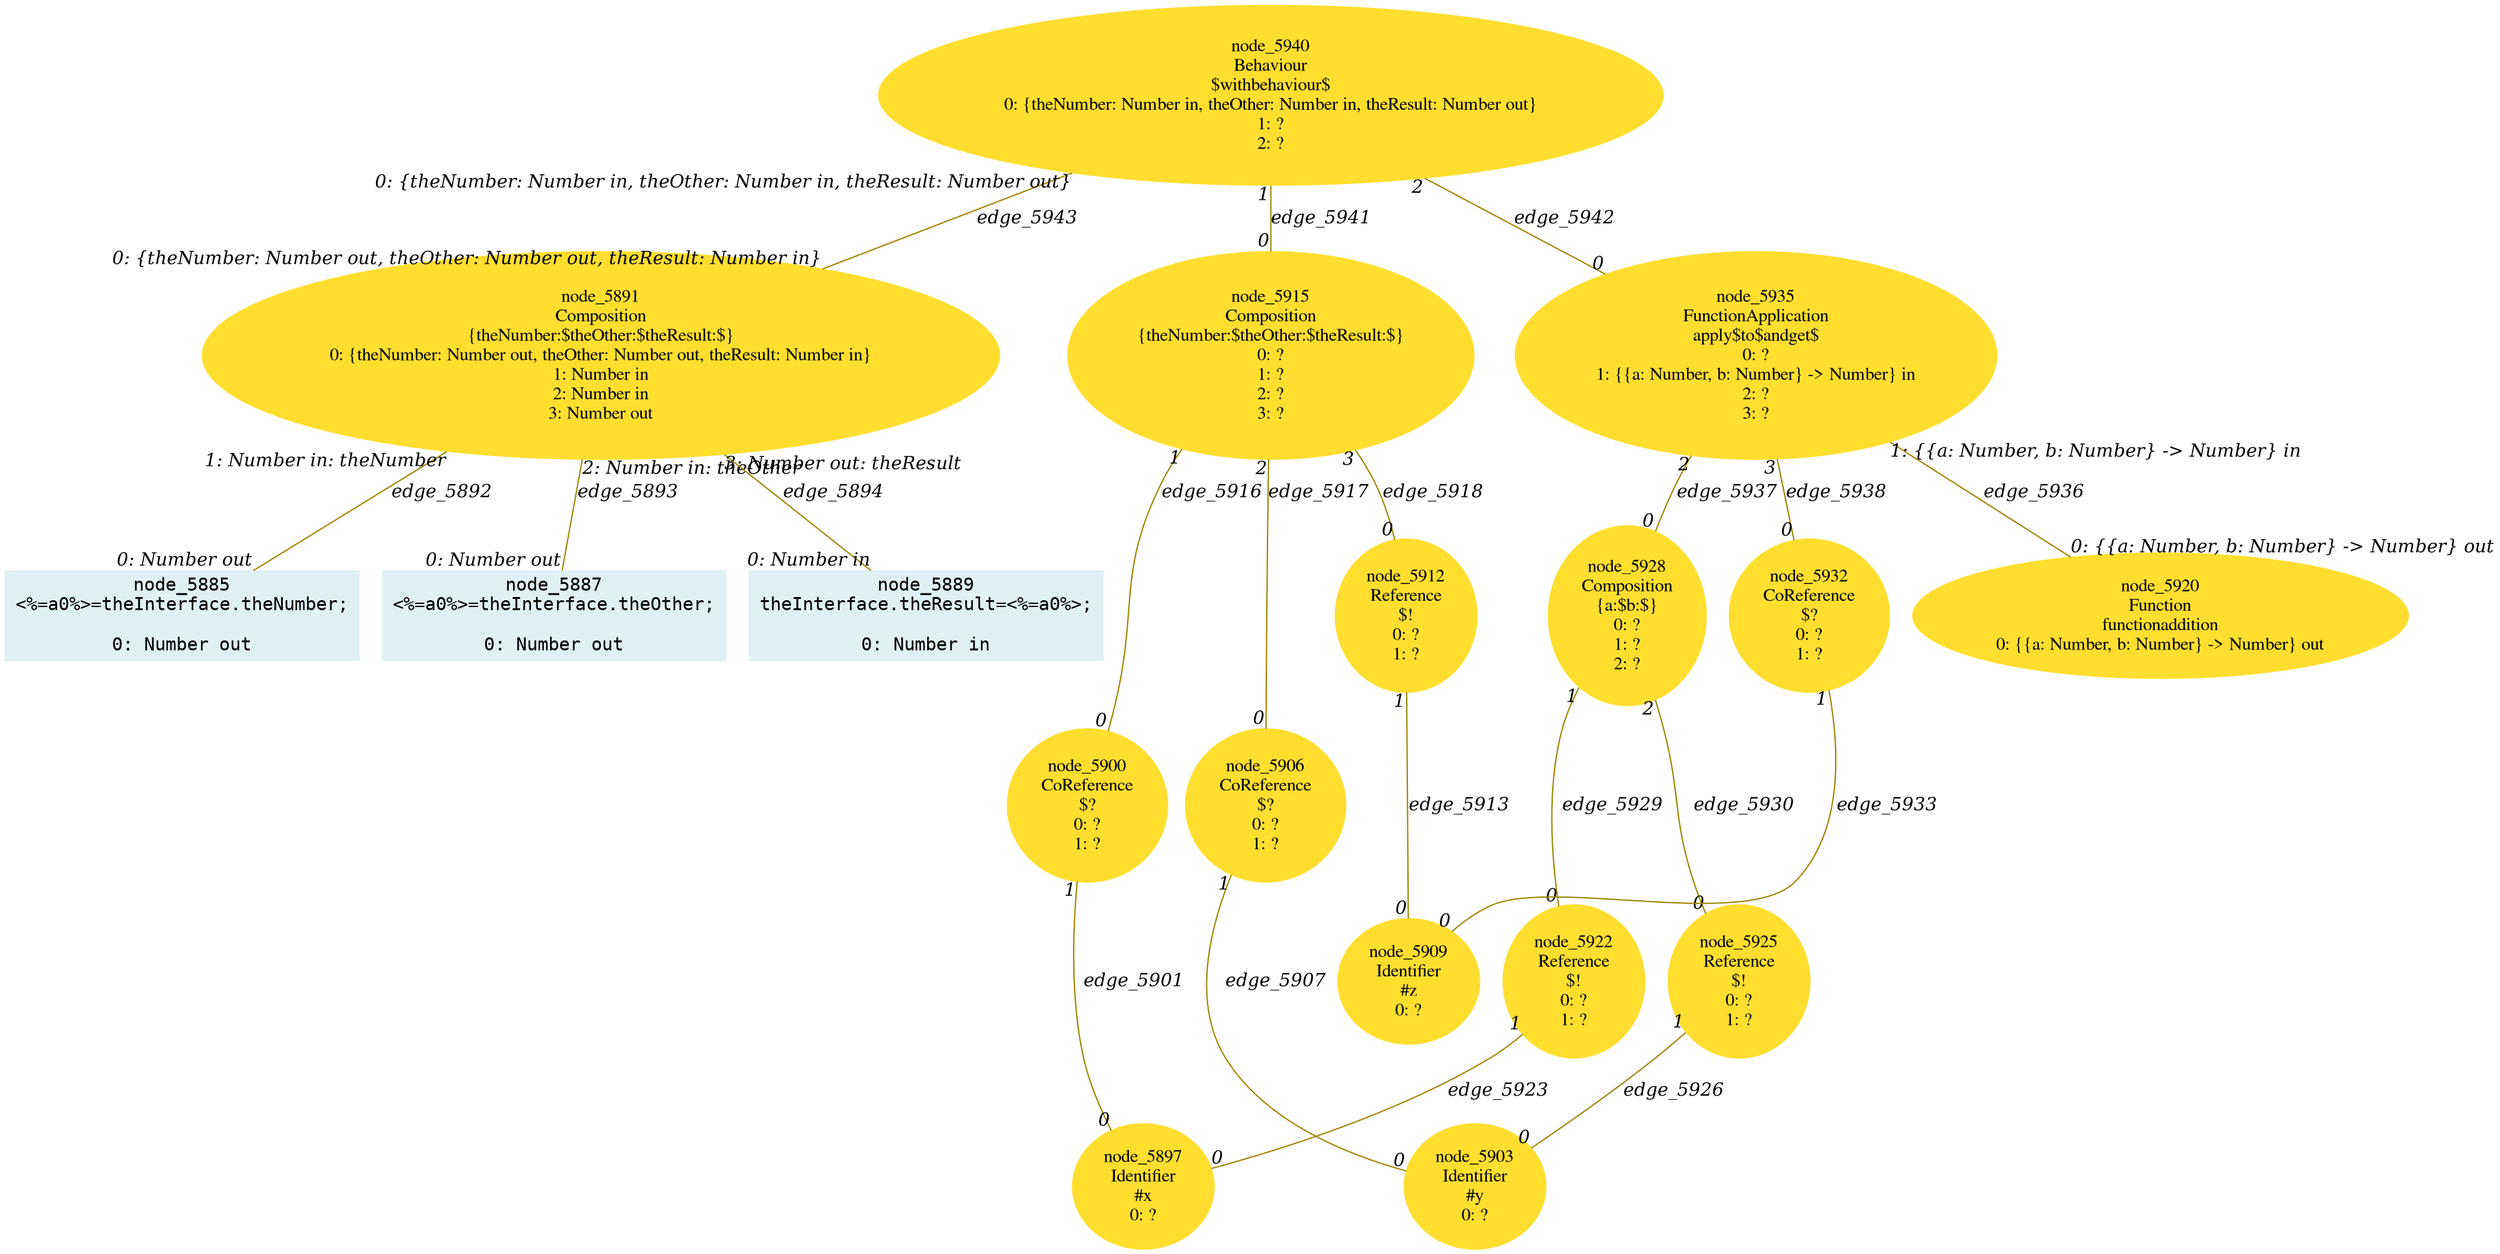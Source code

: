 digraph g{node_5885 [shape="box", style="filled", color="#dff1f2", fontname="Courier", label="node_5885
<%=a0%>=theInterface.theNumber;

0: Number out" ]
node_5887 [shape="box", style="filled", color="#dff1f2", fontname="Courier", label="node_5887
<%=a0%>=theInterface.theOther;

0: Number out" ]
node_5889 [shape="box", style="filled", color="#dff1f2", fontname="Courier", label="node_5889
theInterface.theResult=<%=a0%>;

0: Number in" ]
node_5891 [shape="ellipse", style="filled", color="#ffde2f", fontname="Times", label="node_5891
Composition
{theNumber:$theOther:$theResult:$}
0: {theNumber: Number out, theOther: Number out, theResult: Number in}
1: Number in
2: Number in
3: Number out" ]
node_5897 [shape="ellipse", style="filled", color="#ffde2f", fontname="Times", label="node_5897
Identifier
#x
0: ?" ]
node_5900 [shape="ellipse", style="filled", color="#ffde2f", fontname="Times", label="node_5900
CoReference
$?
0: ?
1: ?" ]
node_5903 [shape="ellipse", style="filled", color="#ffde2f", fontname="Times", label="node_5903
Identifier
#y
0: ?" ]
node_5906 [shape="ellipse", style="filled", color="#ffde2f", fontname="Times", label="node_5906
CoReference
$?
0: ?
1: ?" ]
node_5909 [shape="ellipse", style="filled", color="#ffde2f", fontname="Times", label="node_5909
Identifier
#z
0: ?" ]
node_5912 [shape="ellipse", style="filled", color="#ffde2f", fontname="Times", label="node_5912
Reference
$!
0: ?
1: ?" ]
node_5915 [shape="ellipse", style="filled", color="#ffde2f", fontname="Times", label="node_5915
Composition
{theNumber:$theOther:$theResult:$}
0: ?
1: ?
2: ?
3: ?" ]
node_5920 [shape="ellipse", style="filled", color="#ffde2f", fontname="Times", label="node_5920
Function
functionaddition
0: {{a: Number, b: Number} -> Number} out" ]
node_5922 [shape="ellipse", style="filled", color="#ffde2f", fontname="Times", label="node_5922
Reference
$!
0: ?
1: ?" ]
node_5925 [shape="ellipse", style="filled", color="#ffde2f", fontname="Times", label="node_5925
Reference
$!
0: ?
1: ?" ]
node_5928 [shape="ellipse", style="filled", color="#ffde2f", fontname="Times", label="node_5928
Composition
{a:$b:$}
0: ?
1: ?
2: ?" ]
node_5932 [shape="ellipse", style="filled", color="#ffde2f", fontname="Times", label="node_5932
CoReference
$?
0: ?
1: ?" ]
node_5935 [shape="ellipse", style="filled", color="#ffde2f", fontname="Times", label="node_5935
FunctionApplication
apply$to$andget$
0: ?
1: {{a: Number, b: Number} -> Number} in
2: ?
3: ?" ]
node_5940 [shape="ellipse", style="filled", color="#ffde2f", fontname="Times", label="node_5940
Behaviour
$withbehaviour$
0: {theNumber: Number in, theOther: Number in, theResult: Number out}
1: ?
2: ?" ]
node_5891 -> node_5885 [dir=none, arrowHead=none, fontname="Times-Italic", arrowsize=1, color="#9d8400", label="edge_5892",  headlabel="0: Number out", taillabel="1: Number in: theNumber" ]
node_5891 -> node_5887 [dir=none, arrowHead=none, fontname="Times-Italic", arrowsize=1, color="#9d8400", label="edge_5893",  headlabel="0: Number out", taillabel="2: Number in: theOther" ]
node_5891 -> node_5889 [dir=none, arrowHead=none, fontname="Times-Italic", arrowsize=1, color="#9d8400", label="edge_5894",  headlabel="0: Number in", taillabel="3: Number out: theResult" ]
node_5900 -> node_5897 [dir=none, arrowHead=none, fontname="Times-Italic", arrowsize=1, color="#9d8400", label="edge_5901",  headlabel="0", taillabel="1" ]
node_5906 -> node_5903 [dir=none, arrowHead=none, fontname="Times-Italic", arrowsize=1, color="#9d8400", label="edge_5907",  headlabel="0", taillabel="1" ]
node_5912 -> node_5909 [dir=none, arrowHead=none, fontname="Times-Italic", arrowsize=1, color="#9d8400", label="edge_5913",  headlabel="0", taillabel="1" ]
node_5915 -> node_5900 [dir=none, arrowHead=none, fontname="Times-Italic", arrowsize=1, color="#9d8400", label="edge_5916",  headlabel="0", taillabel="1" ]
node_5915 -> node_5906 [dir=none, arrowHead=none, fontname="Times-Italic", arrowsize=1, color="#9d8400", label="edge_5917",  headlabel="0", taillabel="2" ]
node_5915 -> node_5912 [dir=none, arrowHead=none, fontname="Times-Italic", arrowsize=1, color="#9d8400", label="edge_5918",  headlabel="0", taillabel="3" ]
node_5922 -> node_5897 [dir=none, arrowHead=none, fontname="Times-Italic", arrowsize=1, color="#9d8400", label="edge_5923",  headlabel="0", taillabel="1" ]
node_5925 -> node_5903 [dir=none, arrowHead=none, fontname="Times-Italic", arrowsize=1, color="#9d8400", label="edge_5926",  headlabel="0", taillabel="1" ]
node_5928 -> node_5922 [dir=none, arrowHead=none, fontname="Times-Italic", arrowsize=1, color="#9d8400", label="edge_5929",  headlabel="0", taillabel="1" ]
node_5928 -> node_5925 [dir=none, arrowHead=none, fontname="Times-Italic", arrowsize=1, color="#9d8400", label="edge_5930",  headlabel="0", taillabel="2" ]
node_5932 -> node_5909 [dir=none, arrowHead=none, fontname="Times-Italic", arrowsize=1, color="#9d8400", label="edge_5933",  headlabel="0", taillabel="1" ]
node_5935 -> node_5920 [dir=none, arrowHead=none, fontname="Times-Italic", arrowsize=1, color="#9d8400", label="edge_5936",  headlabel="0: {{a: Number, b: Number} -> Number} out", taillabel="1: {{a: Number, b: Number} -> Number} in" ]
node_5935 -> node_5928 [dir=none, arrowHead=none, fontname="Times-Italic", arrowsize=1, color="#9d8400", label="edge_5937",  headlabel="0", taillabel="2" ]
node_5935 -> node_5932 [dir=none, arrowHead=none, fontname="Times-Italic", arrowsize=1, color="#9d8400", label="edge_5938",  headlabel="0", taillabel="3" ]
node_5940 -> node_5915 [dir=none, arrowHead=none, fontname="Times-Italic", arrowsize=1, color="#9d8400", label="edge_5941",  headlabel="0", taillabel="1" ]
node_5940 -> node_5935 [dir=none, arrowHead=none, fontname="Times-Italic", arrowsize=1, color="#9d8400", label="edge_5942",  headlabel="0", taillabel="2" ]
node_5940 -> node_5891 [dir=none, arrowHead=none, fontname="Times-Italic", arrowsize=1, color="#9d8400", label="edge_5943",  headlabel="0: {theNumber: Number out, theOther: Number out, theResult: Number in}", taillabel="0: {theNumber: Number in, theOther: Number in, theResult: Number out}" ]
}